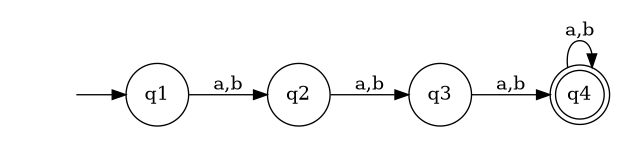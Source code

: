 digraph {
	rankdir=LR;
	margin=0.1;
	size=4;
	node [margin=0.1 shape=circle];
	q4[margin=0 shape=doublecircle];
	" "[color=white width=0];
	" " -> q1;
	q1 -> q2[label="a,b"];
	q2 -> q3[label="a,b"];
	q3 -> q4[label="a,b"];
	q4 -> q4[label="a,b"];
}
